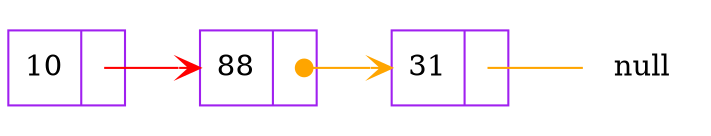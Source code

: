 digraph LL {
        rankdir=LR;
        node [shape=record,color=purple];
        1 [label="{ <data> 10 | <next>  }"]
        2 [label="{ <data> 88 | <next>  }"];
        3 [label="{ <data> 31 | <next>  }"];
        null [shape=circle,color=white];
        1:next:3 -> 2:data [arrowhead=vee, arrowtail=dot, color=red, dir=one, tailclip=false];
        2:next:3 -> 3:data [arrowhead=vee, arrowtail=dot, color=orange, dir=both, tailclip=false];
        3:next:3 -> null  [arrowhead=vee, arrowtail=dot, color=orange, dir=none, tailclip=false];
}
